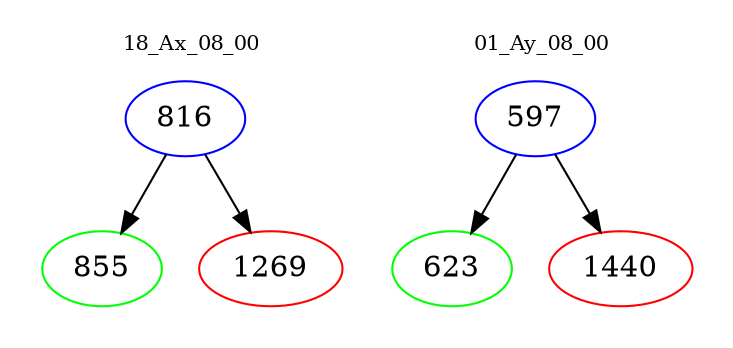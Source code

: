 digraph{
subgraph cluster_0 {
color = white
label = "18_Ax_08_00";
fontsize=10;
T0_816 [label="816", color="blue"]
T0_816 -> T0_855 [color="black"]
T0_855 [label="855", color="green"]
T0_816 -> T0_1269 [color="black"]
T0_1269 [label="1269", color="red"]
}
subgraph cluster_1 {
color = white
label = "01_Ay_08_00";
fontsize=10;
T1_597 [label="597", color="blue"]
T1_597 -> T1_623 [color="black"]
T1_623 [label="623", color="green"]
T1_597 -> T1_1440 [color="black"]
T1_1440 [label="1440", color="red"]
}
}
